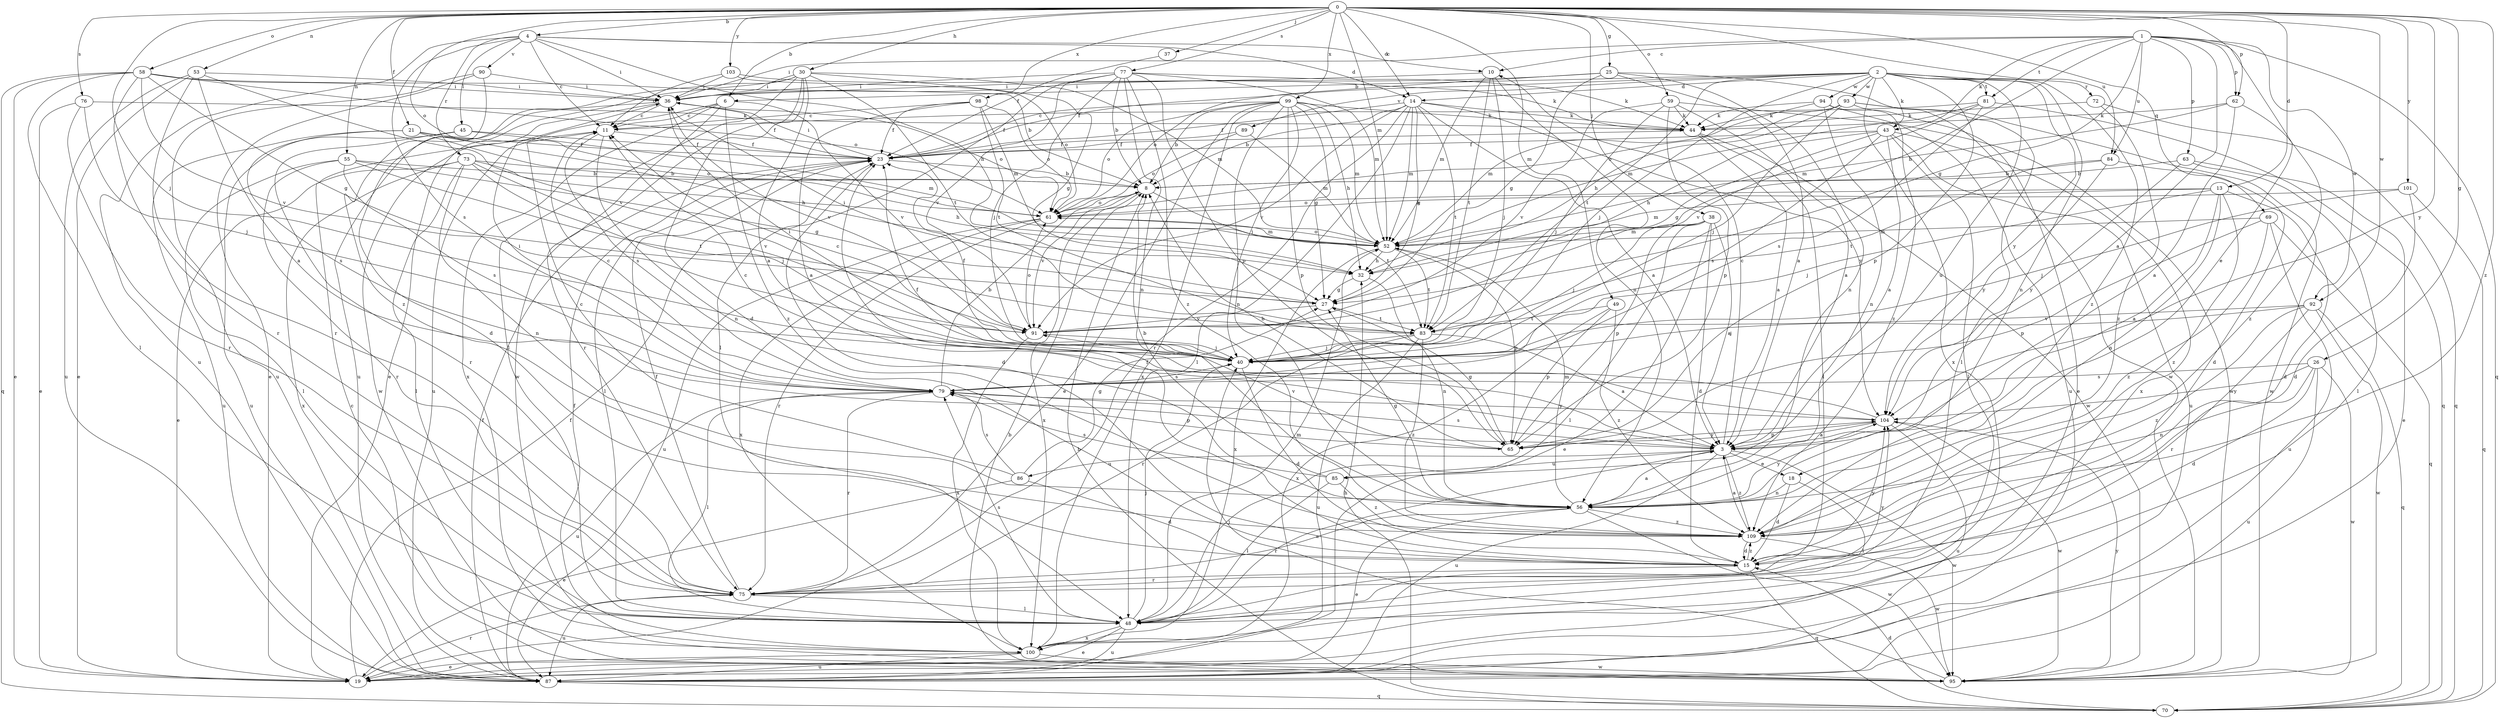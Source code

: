 strict digraph  {
0;
1;
2;
3;
4;
6;
8;
10;
11;
13;
14;
15;
18;
19;
21;
23;
25;
26;
27;
30;
32;
36;
37;
38;
40;
43;
44;
45;
48;
49;
52;
53;
55;
56;
58;
59;
61;
62;
63;
65;
69;
70;
72;
73;
75;
76;
77;
79;
81;
83;
84;
85;
86;
87;
89;
90;
91;
92;
93;
94;
95;
98;
99;
100;
101;
103;
104;
109;
0 -> 4  [label=b];
0 -> 6  [label=b];
0 -> 13  [label=d];
0 -> 14  [label=d];
0 -> 21  [label=f];
0 -> 25  [label=g];
0 -> 26  [label=g];
0 -> 30  [label=h];
0 -> 37  [label=j];
0 -> 38  [label=j];
0 -> 40  [label=j];
0 -> 49  [label=m];
0 -> 52  [label=m];
0 -> 53  [label=n];
0 -> 55  [label=n];
0 -> 58  [label=o];
0 -> 59  [label=o];
0 -> 61  [label=o];
0 -> 62  [label=p];
0 -> 69  [label=q];
0 -> 76  [label=s];
0 -> 77  [label=s];
0 -> 84  [label=u];
0 -> 92  [label=w];
0 -> 98  [label=x];
0 -> 99  [label=x];
0 -> 101  [label=y];
0 -> 103  [label=y];
0 -> 104  [label=y];
0 -> 109  [label=z];
1 -> 3  [label=a];
1 -> 10  [label=c];
1 -> 18  [label=e];
1 -> 27  [label=g];
1 -> 32  [label=h];
1 -> 36  [label=i];
1 -> 43  [label=k];
1 -> 62  [label=p];
1 -> 63  [label=p];
1 -> 70  [label=q];
1 -> 81  [label=t];
1 -> 84  [label=u];
1 -> 92  [label=w];
2 -> 6  [label=b];
2 -> 14  [label=d];
2 -> 23  [label=f];
2 -> 40  [label=j];
2 -> 43  [label=k];
2 -> 56  [label=n];
2 -> 65  [label=p];
2 -> 72  [label=r];
2 -> 81  [label=t];
2 -> 83  [label=t];
2 -> 85  [label=u];
2 -> 89  [label=v];
2 -> 93  [label=w];
2 -> 94  [label=w];
2 -> 100  [label=x];
2 -> 104  [label=y];
2 -> 109  [label=z];
3 -> 10  [label=c];
3 -> 18  [label=e];
3 -> 79  [label=s];
3 -> 85  [label=u];
3 -> 86  [label=u];
3 -> 87  [label=u];
3 -> 95  [label=w];
3 -> 109  [label=z];
4 -> 10  [label=c];
4 -> 11  [label=c];
4 -> 14  [label=d];
4 -> 32  [label=h];
4 -> 36  [label=i];
4 -> 45  [label=l];
4 -> 73  [label=r];
4 -> 79  [label=s];
4 -> 87  [label=u];
4 -> 90  [label=v];
6 -> 11  [label=c];
6 -> 75  [label=r];
6 -> 87  [label=u];
6 -> 91  [label=v];
6 -> 100  [label=x];
6 -> 109  [label=z];
8 -> 61  [label=o];
8 -> 83  [label=t];
8 -> 91  [label=v];
8 -> 100  [label=x];
10 -> 36  [label=i];
10 -> 40  [label=j];
10 -> 52  [label=m];
10 -> 56  [label=n];
10 -> 83  [label=t];
11 -> 23  [label=f];
11 -> 56  [label=n];
11 -> 79  [label=s];
13 -> 3  [label=a];
13 -> 15  [label=d];
13 -> 40  [label=j];
13 -> 52  [label=m];
13 -> 56  [label=n];
13 -> 61  [label=o];
13 -> 109  [label=z];
14 -> 3  [label=a];
14 -> 8  [label=b];
14 -> 23  [label=f];
14 -> 27  [label=g];
14 -> 44  [label=k];
14 -> 48  [label=l];
14 -> 52  [label=m];
14 -> 75  [label=r];
14 -> 83  [label=t];
14 -> 91  [label=v];
14 -> 104  [label=y];
15 -> 23  [label=f];
15 -> 70  [label=q];
15 -> 75  [label=r];
15 -> 104  [label=y];
15 -> 109  [label=z];
18 -> 15  [label=d];
18 -> 48  [label=l];
18 -> 56  [label=n];
19 -> 23  [label=f];
19 -> 75  [label=r];
21 -> 23  [label=f];
21 -> 32  [label=h];
21 -> 61  [label=o];
21 -> 79  [label=s];
21 -> 87  [label=u];
23 -> 8  [label=b];
23 -> 15  [label=d];
23 -> 36  [label=i];
23 -> 48  [label=l];
25 -> 3  [label=a];
25 -> 27  [label=g];
25 -> 36  [label=i];
25 -> 56  [label=n];
25 -> 61  [label=o];
25 -> 95  [label=w];
26 -> 15  [label=d];
26 -> 56  [label=n];
26 -> 79  [label=s];
26 -> 87  [label=u];
26 -> 95  [label=w];
26 -> 104  [label=y];
27 -> 36  [label=i];
27 -> 83  [label=t];
27 -> 91  [label=v];
30 -> 3  [label=a];
30 -> 15  [label=d];
30 -> 19  [label=e];
30 -> 27  [label=g];
30 -> 36  [label=i];
30 -> 48  [label=l];
30 -> 52  [label=m];
30 -> 83  [label=t];
30 -> 87  [label=u];
30 -> 95  [label=w];
32 -> 27  [label=g];
32 -> 56  [label=n];
36 -> 11  [label=c];
36 -> 15  [label=d];
36 -> 23  [label=f];
36 -> 61  [label=o];
36 -> 91  [label=v];
36 -> 95  [label=w];
37 -> 23  [label=f];
38 -> 3  [label=a];
38 -> 15  [label=d];
38 -> 19  [label=e];
38 -> 40  [label=j];
38 -> 48  [label=l];
38 -> 52  [label=m];
38 -> 65  [label=p];
40 -> 11  [label=c];
40 -> 15  [label=d];
40 -> 23  [label=f];
40 -> 36  [label=i];
40 -> 79  [label=s];
43 -> 3  [label=a];
43 -> 23  [label=f];
43 -> 27  [label=g];
43 -> 32  [label=h];
43 -> 48  [label=l];
43 -> 79  [label=s];
43 -> 87  [label=u];
43 -> 100  [label=x];
44 -> 3  [label=a];
44 -> 23  [label=f];
44 -> 48  [label=l];
44 -> 95  [label=w];
45 -> 23  [label=f];
45 -> 52  [label=m];
45 -> 75  [label=r];
45 -> 87  [label=u];
48 -> 3  [label=a];
48 -> 19  [label=e];
48 -> 40  [label=j];
48 -> 52  [label=m];
48 -> 79  [label=s];
48 -> 87  [label=u];
48 -> 100  [label=x];
49 -> 65  [label=p];
49 -> 83  [label=t];
49 -> 100  [label=x];
49 -> 109  [label=z];
52 -> 32  [label=h];
52 -> 61  [label=o];
52 -> 65  [label=p];
52 -> 83  [label=t];
52 -> 100  [label=x];
53 -> 3  [label=a];
53 -> 19  [label=e];
53 -> 36  [label=i];
53 -> 75  [label=r];
53 -> 87  [label=u];
53 -> 91  [label=v];
55 -> 8  [label=b];
55 -> 27  [label=g];
55 -> 48  [label=l];
55 -> 75  [label=r];
55 -> 79  [label=s];
55 -> 83  [label=t];
56 -> 3  [label=a];
56 -> 19  [label=e];
56 -> 27  [label=g];
56 -> 52  [label=m];
56 -> 75  [label=r];
56 -> 95  [label=w];
56 -> 104  [label=y];
56 -> 109  [label=z];
58 -> 8  [label=b];
58 -> 19  [label=e];
58 -> 27  [label=g];
58 -> 36  [label=i];
58 -> 48  [label=l];
58 -> 61  [label=o];
58 -> 70  [label=q];
58 -> 75  [label=r];
58 -> 91  [label=v];
59 -> 3  [label=a];
59 -> 40  [label=j];
59 -> 44  [label=k];
59 -> 65  [label=p];
59 -> 91  [label=v];
59 -> 95  [label=w];
61 -> 52  [label=m];
61 -> 75  [label=r];
61 -> 87  [label=u];
61 -> 100  [label=x];
62 -> 3  [label=a];
62 -> 44  [label=k];
62 -> 52  [label=m];
62 -> 109  [label=z];
63 -> 8  [label=b];
63 -> 19  [label=e];
63 -> 48  [label=l];
63 -> 104  [label=y];
65 -> 8  [label=b];
65 -> 27  [label=g];
65 -> 91  [label=v];
65 -> 104  [label=y];
69 -> 52  [label=m];
69 -> 65  [label=p];
69 -> 70  [label=q];
69 -> 87  [label=u];
69 -> 109  [label=z];
70 -> 8  [label=b];
70 -> 15  [label=d];
70 -> 32  [label=h];
72 -> 44  [label=k];
72 -> 70  [label=q];
72 -> 109  [label=z];
73 -> 8  [label=b];
73 -> 19  [label=e];
73 -> 32  [label=h];
73 -> 40  [label=j];
73 -> 48  [label=l];
73 -> 56  [label=n];
73 -> 91  [label=v];
73 -> 100  [label=x];
75 -> 23  [label=f];
75 -> 48  [label=l];
75 -> 87  [label=u];
75 -> 104  [label=y];
76 -> 19  [label=e];
76 -> 40  [label=j];
76 -> 44  [label=k];
76 -> 75  [label=r];
77 -> 8  [label=b];
77 -> 36  [label=i];
77 -> 40  [label=j];
77 -> 44  [label=k];
77 -> 48  [label=l];
77 -> 52  [label=m];
77 -> 56  [label=n];
77 -> 65  [label=p];
77 -> 91  [label=v];
77 -> 109  [label=z];
79 -> 8  [label=b];
79 -> 11  [label=c];
79 -> 36  [label=i];
79 -> 48  [label=l];
79 -> 65  [label=p];
79 -> 75  [label=r];
79 -> 87  [label=u];
79 -> 104  [label=y];
81 -> 11  [label=c];
81 -> 52  [label=m];
81 -> 70  [label=q];
81 -> 79  [label=s];
81 -> 91  [label=v];
83 -> 3  [label=a];
83 -> 40  [label=j];
83 -> 75  [label=r];
83 -> 87  [label=u];
83 -> 109  [label=z];
84 -> 8  [label=b];
84 -> 15  [label=d];
84 -> 83  [label=t];
84 -> 104  [label=y];
85 -> 8  [label=b];
85 -> 48  [label=l];
85 -> 79  [label=s];
85 -> 109  [label=z];
86 -> 11  [label=c];
86 -> 15  [label=d];
86 -> 19  [label=e];
86 -> 27  [label=g];
86 -> 79  [label=s];
87 -> 23  [label=f];
87 -> 70  [label=q];
89 -> 23  [label=f];
89 -> 52  [label=m];
89 -> 61  [label=o];
90 -> 19  [label=e];
90 -> 36  [label=i];
90 -> 87  [label=u];
90 -> 109  [label=z];
91 -> 40  [label=j];
91 -> 61  [label=o];
91 -> 100  [label=x];
92 -> 40  [label=j];
92 -> 70  [label=q];
92 -> 75  [label=r];
92 -> 91  [label=v];
92 -> 95  [label=w];
92 -> 109  [label=z];
93 -> 32  [label=h];
93 -> 40  [label=j];
93 -> 44  [label=k];
93 -> 48  [label=l];
93 -> 61  [label=o];
93 -> 95  [label=w];
93 -> 109  [label=z];
94 -> 19  [label=e];
94 -> 44  [label=k];
94 -> 52  [label=m];
94 -> 56  [label=n];
94 -> 87  [label=u];
95 -> 8  [label=b];
95 -> 11  [label=c];
95 -> 40  [label=j];
95 -> 104  [label=y];
98 -> 3  [label=a];
98 -> 11  [label=c];
98 -> 23  [label=f];
98 -> 52  [label=m];
98 -> 61  [label=o];
98 -> 83  [label=t];
99 -> 8  [label=b];
99 -> 19  [label=e];
99 -> 23  [label=f];
99 -> 27  [label=g];
99 -> 32  [label=h];
99 -> 40  [label=j];
99 -> 44  [label=k];
99 -> 52  [label=m];
99 -> 56  [label=n];
99 -> 61  [label=o];
99 -> 65  [label=p];
99 -> 100  [label=x];
100 -> 19  [label=e];
100 -> 23  [label=f];
100 -> 87  [label=u];
100 -> 95  [label=w];
101 -> 15  [label=d];
101 -> 40  [label=j];
101 -> 61  [label=o];
101 -> 70  [label=q];
103 -> 11  [label=c];
103 -> 36  [label=i];
103 -> 44  [label=k];
103 -> 61  [label=o];
104 -> 3  [label=a];
104 -> 11  [label=c];
104 -> 23  [label=f];
104 -> 65  [label=p];
104 -> 87  [label=u];
104 -> 95  [label=w];
109 -> 3  [label=a];
109 -> 15  [label=d];
109 -> 95  [label=w];
}
